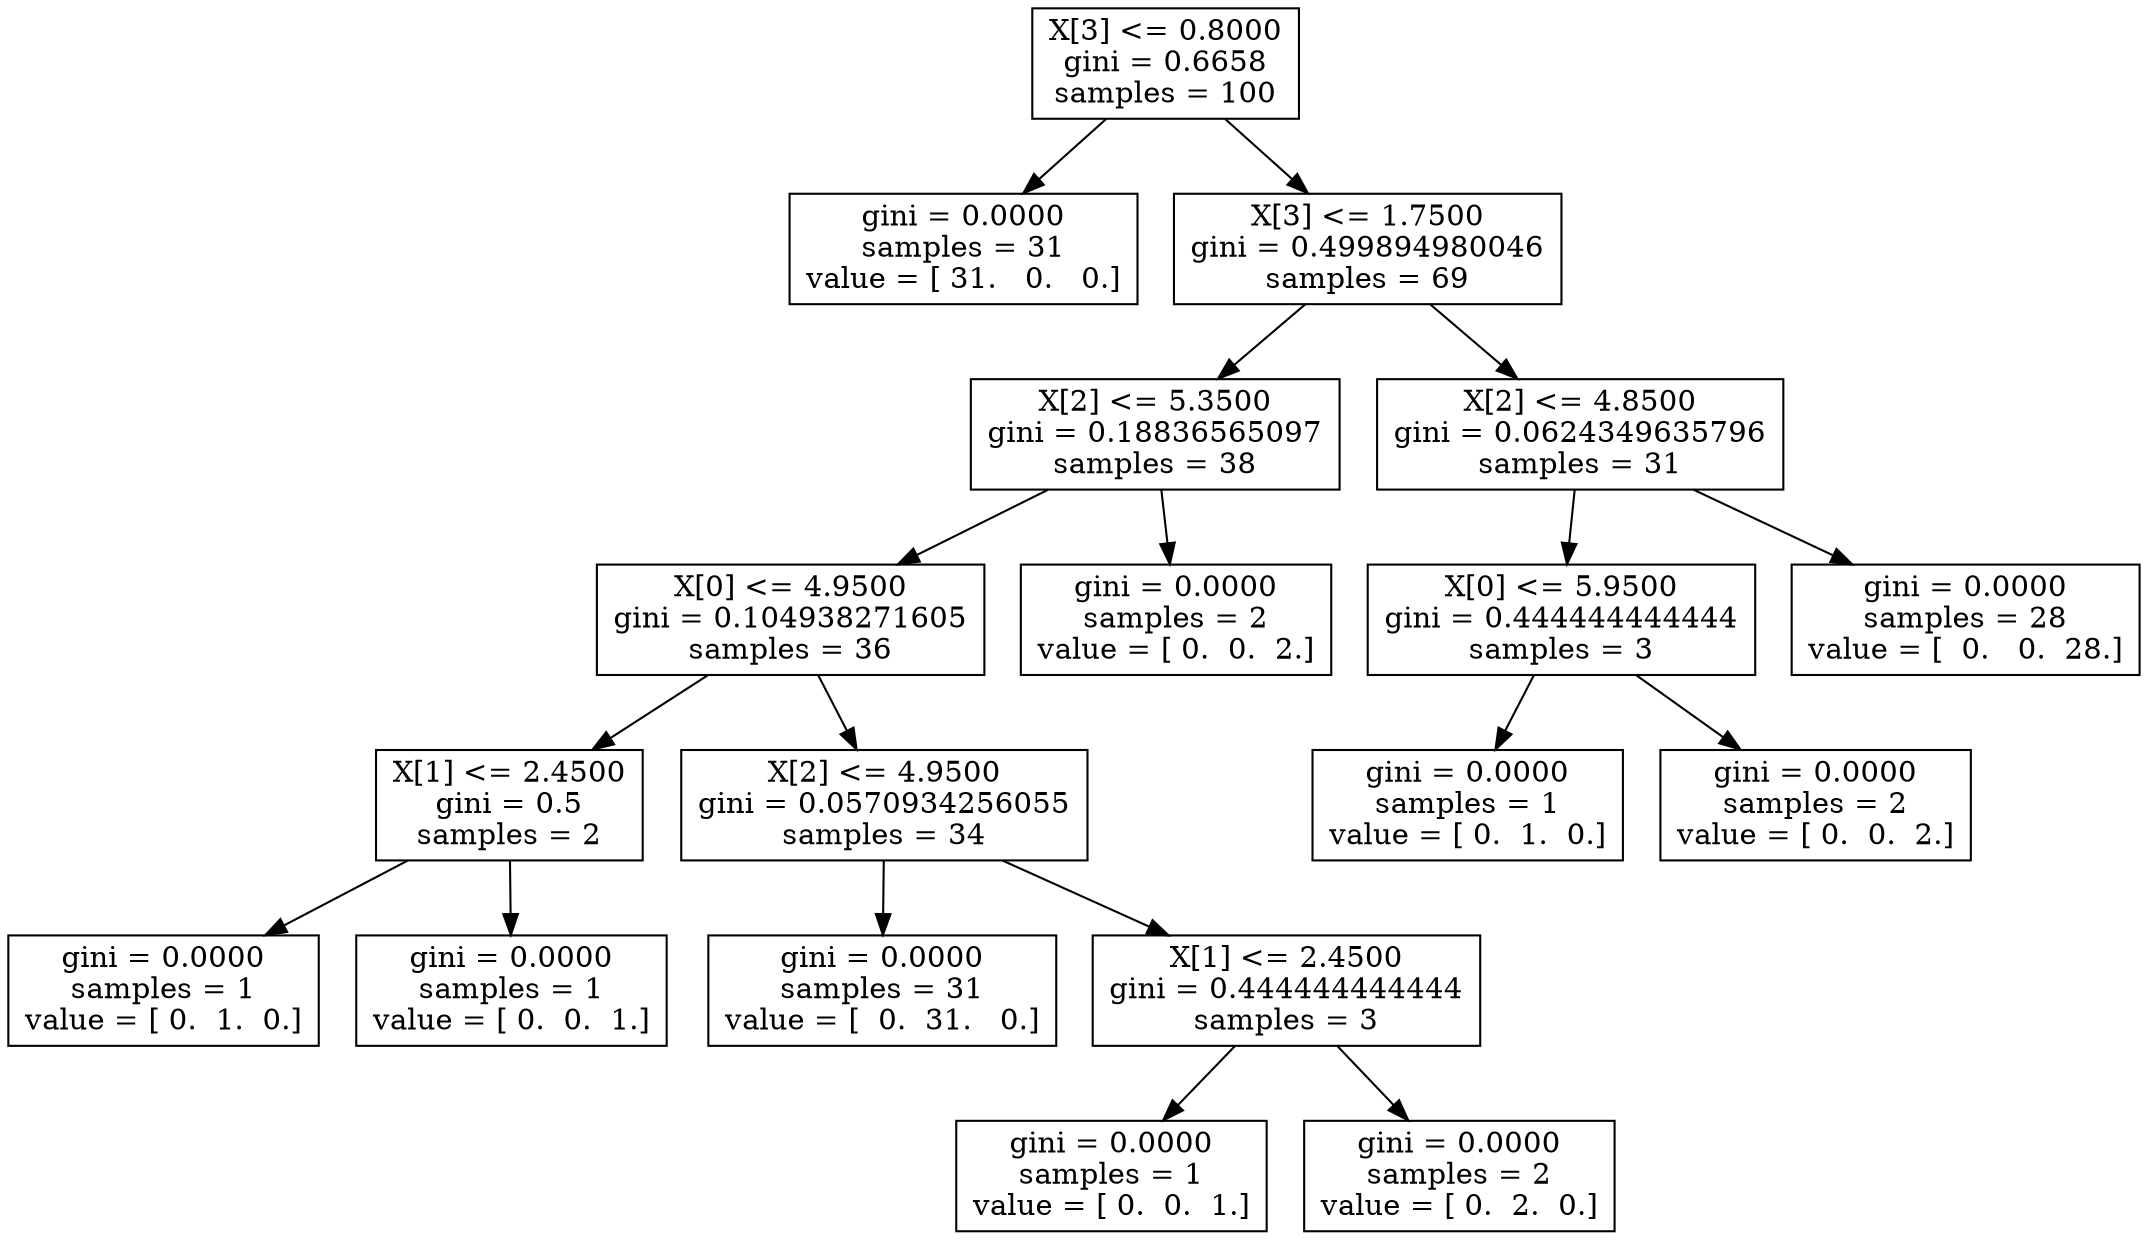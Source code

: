 digraph Tree {
0 [label="X[3] <= 0.8000\ngini = 0.6658\nsamples = 100", shape="box"] ;
1 [label="gini = 0.0000\nsamples = 31\nvalue = [ 31.   0.   0.]", shape="box"] ;
0 -> 1 ;
2 [label="X[3] <= 1.7500\ngini = 0.499894980046\nsamples = 69", shape="box"] ;
0 -> 2 ;
3 [label="X[2] <= 5.3500\ngini = 0.18836565097\nsamples = 38", shape="box"] ;
2 -> 3 ;
4 [label="X[0] <= 4.9500\ngini = 0.104938271605\nsamples = 36", shape="box"] ;
3 -> 4 ;
5 [label="X[1] <= 2.4500\ngini = 0.5\nsamples = 2", shape="box"] ;
4 -> 5 ;
6 [label="gini = 0.0000\nsamples = 1\nvalue = [ 0.  1.  0.]", shape="box"] ;
5 -> 6 ;
7 [label="gini = 0.0000\nsamples = 1\nvalue = [ 0.  0.  1.]", shape="box"] ;
5 -> 7 ;
8 [label="X[2] <= 4.9500\ngini = 0.0570934256055\nsamples = 34", shape="box"] ;
4 -> 8 ;
9 [label="gini = 0.0000\nsamples = 31\nvalue = [  0.  31.   0.]", shape="box"] ;
8 -> 9 ;
10 [label="X[1] <= 2.4500\ngini = 0.444444444444\nsamples = 3", shape="box"] ;
8 -> 10 ;
11 [label="gini = 0.0000\nsamples = 1\nvalue = [ 0.  0.  1.]", shape="box"] ;
10 -> 11 ;
12 [label="gini = 0.0000\nsamples = 2\nvalue = [ 0.  2.  0.]", shape="box"] ;
10 -> 12 ;
13 [label="gini = 0.0000\nsamples = 2\nvalue = [ 0.  0.  2.]", shape="box"] ;
3 -> 13 ;
14 [label="X[2] <= 4.8500\ngini = 0.0624349635796\nsamples = 31", shape="box"] ;
2 -> 14 ;
15 [label="X[0] <= 5.9500\ngini = 0.444444444444\nsamples = 3", shape="box"] ;
14 -> 15 ;
16 [label="gini = 0.0000\nsamples = 1\nvalue = [ 0.  1.  0.]", shape="box"] ;
15 -> 16 ;
17 [label="gini = 0.0000\nsamples = 2\nvalue = [ 0.  0.  2.]", shape="box"] ;
15 -> 17 ;
18 [label="gini = 0.0000\nsamples = 28\nvalue = [  0.   0.  28.]", shape="box"] ;
14 -> 18 ;
}